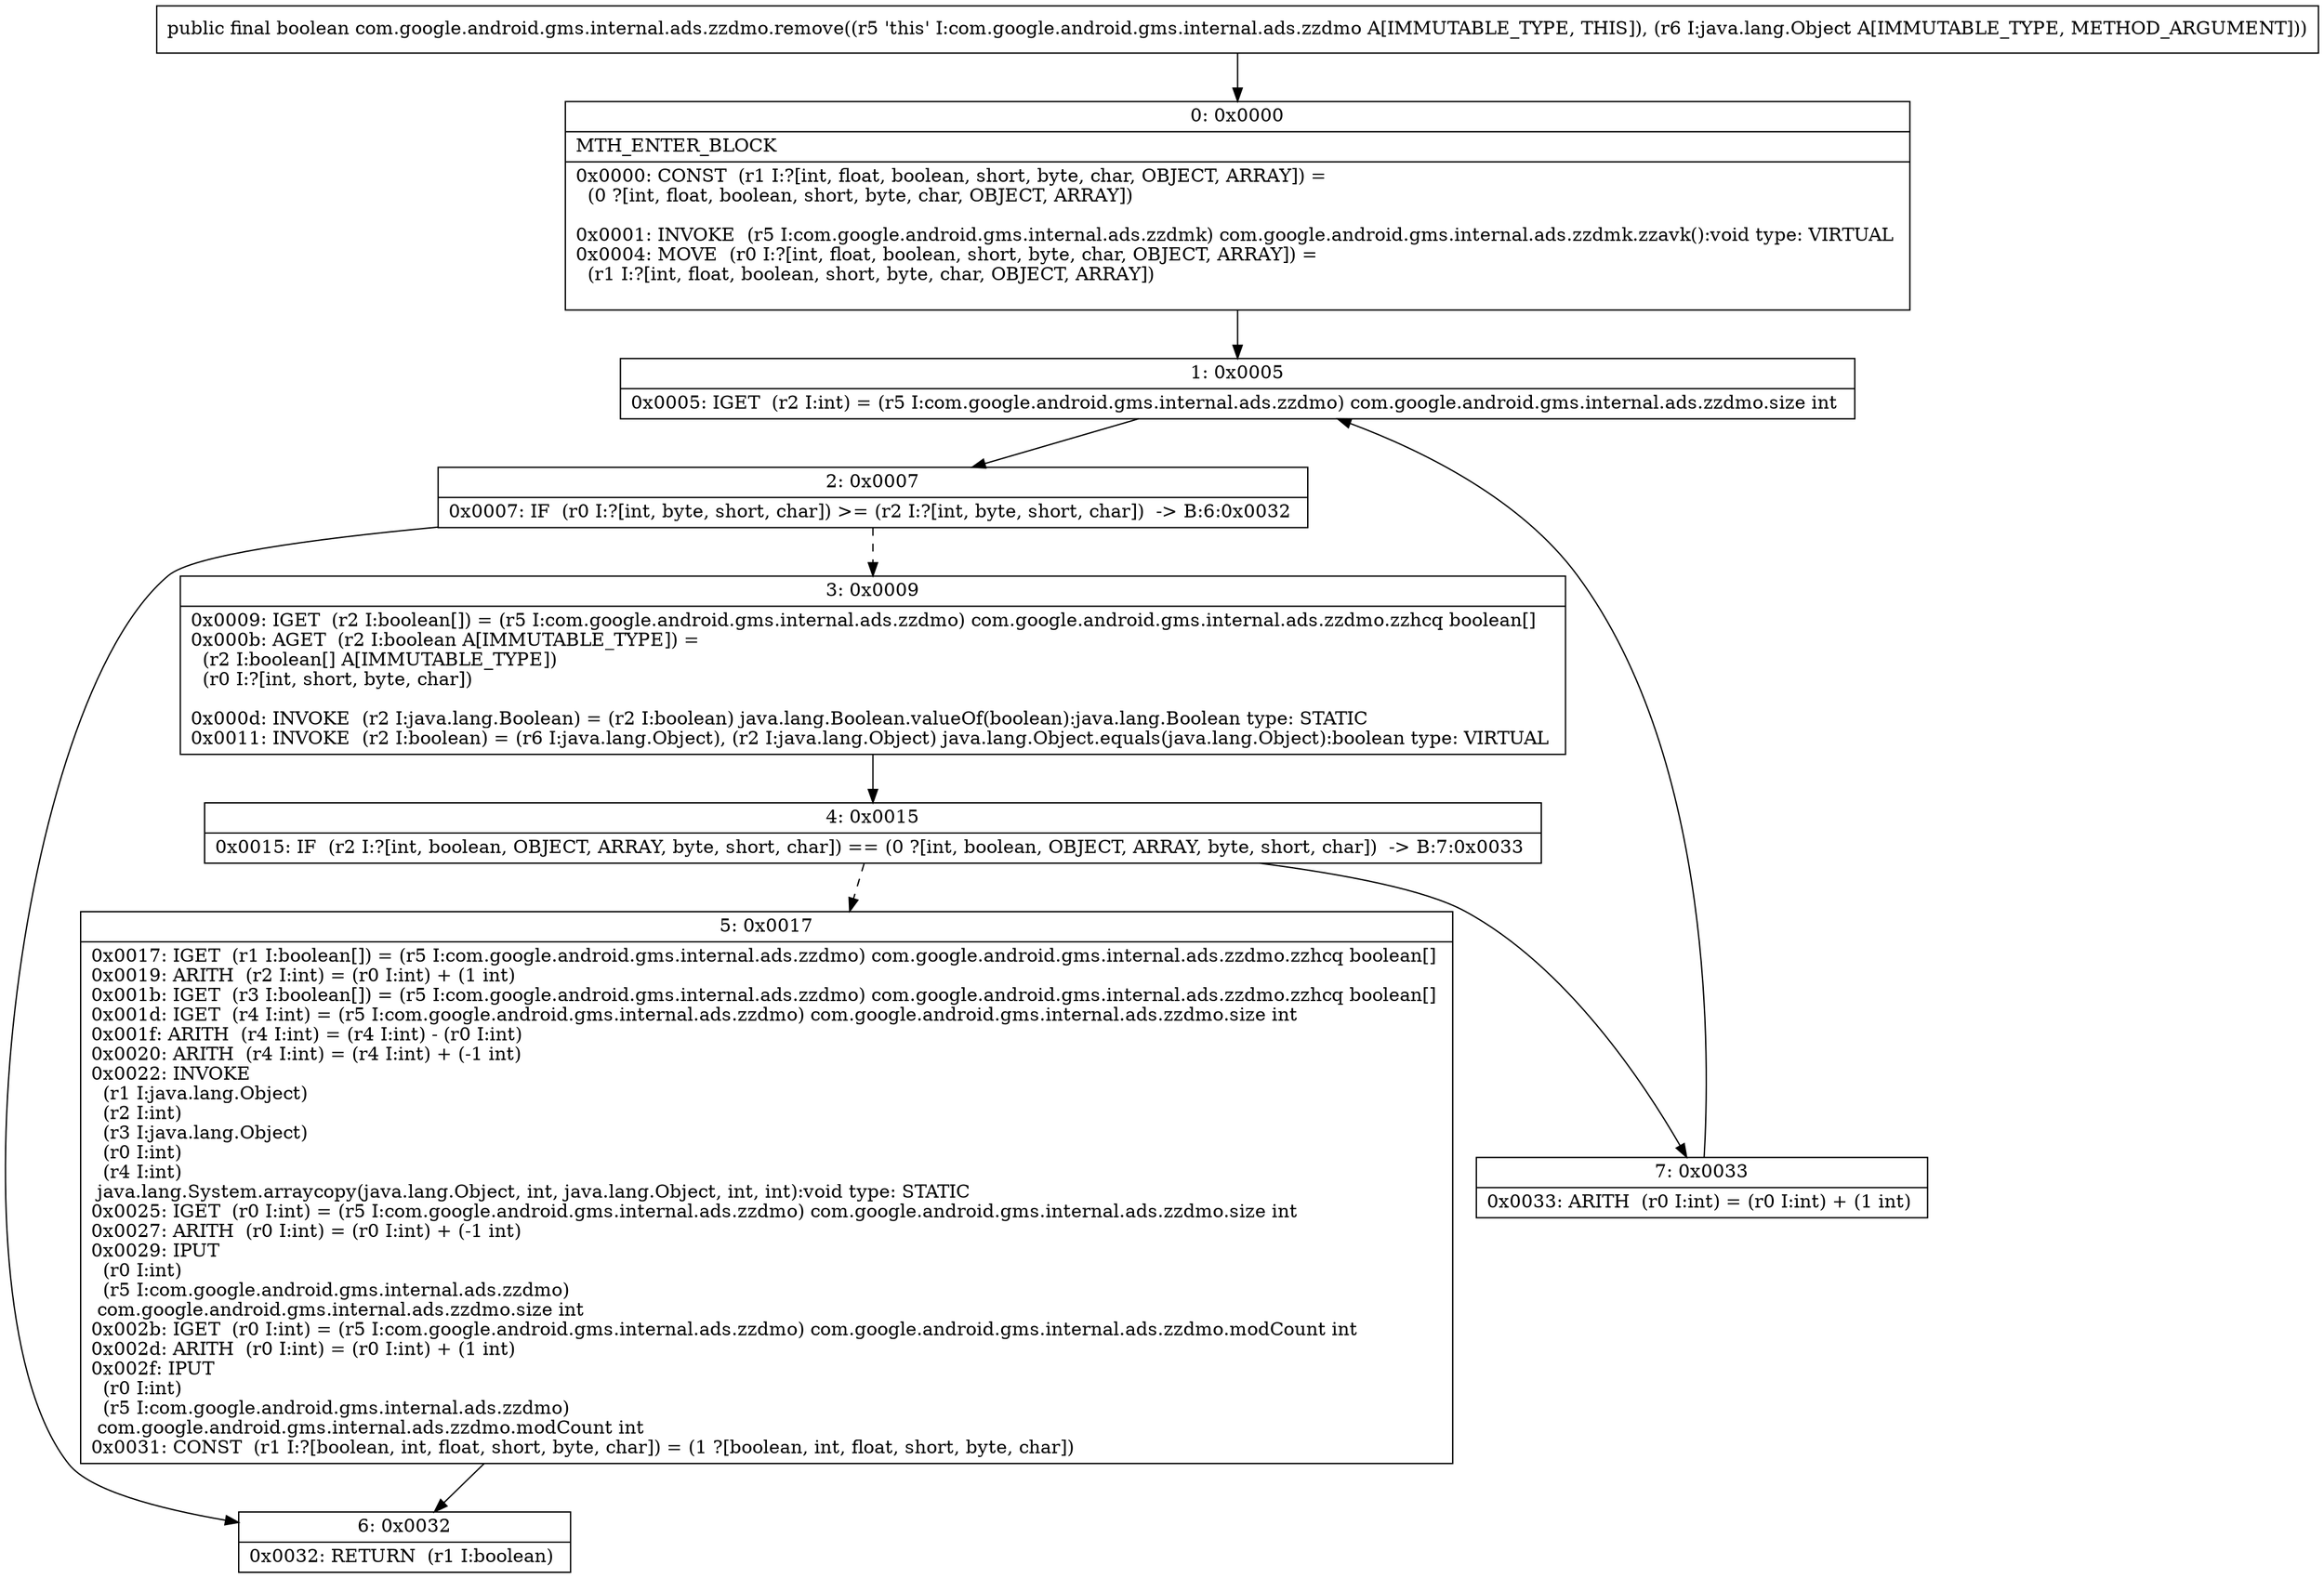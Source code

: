 digraph "CFG forcom.google.android.gms.internal.ads.zzdmo.remove(Ljava\/lang\/Object;)Z" {
Node_0 [shape=record,label="{0\:\ 0x0000|MTH_ENTER_BLOCK\l|0x0000: CONST  (r1 I:?[int, float, boolean, short, byte, char, OBJECT, ARRAY]) = \l  (0 ?[int, float, boolean, short, byte, char, OBJECT, ARRAY])\l \l0x0001: INVOKE  (r5 I:com.google.android.gms.internal.ads.zzdmk) com.google.android.gms.internal.ads.zzdmk.zzavk():void type: VIRTUAL \l0x0004: MOVE  (r0 I:?[int, float, boolean, short, byte, char, OBJECT, ARRAY]) = \l  (r1 I:?[int, float, boolean, short, byte, char, OBJECT, ARRAY])\l \l}"];
Node_1 [shape=record,label="{1\:\ 0x0005|0x0005: IGET  (r2 I:int) = (r5 I:com.google.android.gms.internal.ads.zzdmo) com.google.android.gms.internal.ads.zzdmo.size int \l}"];
Node_2 [shape=record,label="{2\:\ 0x0007|0x0007: IF  (r0 I:?[int, byte, short, char]) \>= (r2 I:?[int, byte, short, char])  \-\> B:6:0x0032 \l}"];
Node_3 [shape=record,label="{3\:\ 0x0009|0x0009: IGET  (r2 I:boolean[]) = (r5 I:com.google.android.gms.internal.ads.zzdmo) com.google.android.gms.internal.ads.zzdmo.zzhcq boolean[] \l0x000b: AGET  (r2 I:boolean A[IMMUTABLE_TYPE]) = \l  (r2 I:boolean[] A[IMMUTABLE_TYPE])\l  (r0 I:?[int, short, byte, char])\l \l0x000d: INVOKE  (r2 I:java.lang.Boolean) = (r2 I:boolean) java.lang.Boolean.valueOf(boolean):java.lang.Boolean type: STATIC \l0x0011: INVOKE  (r2 I:boolean) = (r6 I:java.lang.Object), (r2 I:java.lang.Object) java.lang.Object.equals(java.lang.Object):boolean type: VIRTUAL \l}"];
Node_4 [shape=record,label="{4\:\ 0x0015|0x0015: IF  (r2 I:?[int, boolean, OBJECT, ARRAY, byte, short, char]) == (0 ?[int, boolean, OBJECT, ARRAY, byte, short, char])  \-\> B:7:0x0033 \l}"];
Node_5 [shape=record,label="{5\:\ 0x0017|0x0017: IGET  (r1 I:boolean[]) = (r5 I:com.google.android.gms.internal.ads.zzdmo) com.google.android.gms.internal.ads.zzdmo.zzhcq boolean[] \l0x0019: ARITH  (r2 I:int) = (r0 I:int) + (1 int) \l0x001b: IGET  (r3 I:boolean[]) = (r5 I:com.google.android.gms.internal.ads.zzdmo) com.google.android.gms.internal.ads.zzdmo.zzhcq boolean[] \l0x001d: IGET  (r4 I:int) = (r5 I:com.google.android.gms.internal.ads.zzdmo) com.google.android.gms.internal.ads.zzdmo.size int \l0x001f: ARITH  (r4 I:int) = (r4 I:int) \- (r0 I:int) \l0x0020: ARITH  (r4 I:int) = (r4 I:int) + (\-1 int) \l0x0022: INVOKE  \l  (r1 I:java.lang.Object)\l  (r2 I:int)\l  (r3 I:java.lang.Object)\l  (r0 I:int)\l  (r4 I:int)\l java.lang.System.arraycopy(java.lang.Object, int, java.lang.Object, int, int):void type: STATIC \l0x0025: IGET  (r0 I:int) = (r5 I:com.google.android.gms.internal.ads.zzdmo) com.google.android.gms.internal.ads.zzdmo.size int \l0x0027: ARITH  (r0 I:int) = (r0 I:int) + (\-1 int) \l0x0029: IPUT  \l  (r0 I:int)\l  (r5 I:com.google.android.gms.internal.ads.zzdmo)\l com.google.android.gms.internal.ads.zzdmo.size int \l0x002b: IGET  (r0 I:int) = (r5 I:com.google.android.gms.internal.ads.zzdmo) com.google.android.gms.internal.ads.zzdmo.modCount int \l0x002d: ARITH  (r0 I:int) = (r0 I:int) + (1 int) \l0x002f: IPUT  \l  (r0 I:int)\l  (r5 I:com.google.android.gms.internal.ads.zzdmo)\l com.google.android.gms.internal.ads.zzdmo.modCount int \l0x0031: CONST  (r1 I:?[boolean, int, float, short, byte, char]) = (1 ?[boolean, int, float, short, byte, char]) \l}"];
Node_6 [shape=record,label="{6\:\ 0x0032|0x0032: RETURN  (r1 I:boolean) \l}"];
Node_7 [shape=record,label="{7\:\ 0x0033|0x0033: ARITH  (r0 I:int) = (r0 I:int) + (1 int) \l}"];
MethodNode[shape=record,label="{public final boolean com.google.android.gms.internal.ads.zzdmo.remove((r5 'this' I:com.google.android.gms.internal.ads.zzdmo A[IMMUTABLE_TYPE, THIS]), (r6 I:java.lang.Object A[IMMUTABLE_TYPE, METHOD_ARGUMENT])) }"];
MethodNode -> Node_0;
Node_0 -> Node_1;
Node_1 -> Node_2;
Node_2 -> Node_3[style=dashed];
Node_2 -> Node_6;
Node_3 -> Node_4;
Node_4 -> Node_5[style=dashed];
Node_4 -> Node_7;
Node_5 -> Node_6;
Node_7 -> Node_1;
}

